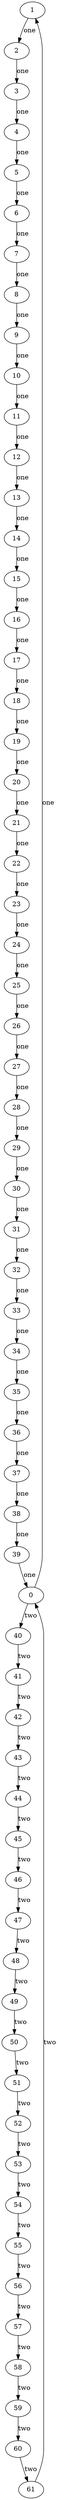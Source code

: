 digraph  {
1;
2;
3;
4;
5;
6;
7;
8;
9;
10;
11;
12;
13;
14;
15;
16;
17;
18;
19;
20;
21;
22;
23;
24;
25;
26;
27;
28;
29;
30;
31;
32;
33;
34;
35;
36;
37;
38;
39;
0;
40;
41;
42;
43;
44;
45;
46;
47;
48;
49;
50;
51;
52;
53;
54;
55;
56;
57;
58;
59;
60;
61;
1 -> 2  [key=0, label=one];
2 -> 3  [key=0, label=one];
3 -> 4  [key=0, label=one];
4 -> 5  [key=0, label=one];
5 -> 6  [key=0, label=one];
6 -> 7  [key=0, label=one];
7 -> 8  [key=0, label=one];
8 -> 9  [key=0, label=one];
9 -> 10  [key=0, label=one];
10 -> 11  [key=0, label=one];
11 -> 12  [key=0, label=one];
12 -> 13  [key=0, label=one];
13 -> 14  [key=0, label=one];
14 -> 15  [key=0, label=one];
15 -> 16  [key=0, label=one];
16 -> 17  [key=0, label=one];
17 -> 18  [key=0, label=one];
18 -> 19  [key=0, label=one];
19 -> 20  [key=0, label=one];
20 -> 21  [key=0, label=one];
21 -> 22  [key=0, label=one];
22 -> 23  [key=0, label=one];
23 -> 24  [key=0, label=one];
24 -> 25  [key=0, label=one];
25 -> 26  [key=0, label=one];
26 -> 27  [key=0, label=one];
27 -> 28  [key=0, label=one];
28 -> 29  [key=0, label=one];
29 -> 30  [key=0, label=one];
30 -> 31  [key=0, label=one];
31 -> 32  [key=0, label=one];
32 -> 33  [key=0, label=one];
33 -> 34  [key=0, label=one];
34 -> 35  [key=0, label=one];
35 -> 36  [key=0, label=one];
36 -> 37  [key=0, label=one];
37 -> 38  [key=0, label=one];
38 -> 39  [key=0, label=one];
39 -> 0  [key=0, label=one];
0 -> 1  [key=0, label=one];
0 -> 40  [key=0, label=two];
40 -> 41  [key=0, label=two];
41 -> 42  [key=0, label=two];
42 -> 43  [key=0, label=two];
43 -> 44  [key=0, label=two];
44 -> 45  [key=0, label=two];
45 -> 46  [key=0, label=two];
46 -> 47  [key=0, label=two];
47 -> 48  [key=0, label=two];
48 -> 49  [key=0, label=two];
49 -> 50  [key=0, label=two];
50 -> 51  [key=0, label=two];
51 -> 52  [key=0, label=two];
52 -> 53  [key=0, label=two];
53 -> 54  [key=0, label=two];
54 -> 55  [key=0, label=two];
55 -> 56  [key=0, label=two];
56 -> 57  [key=0, label=two];
57 -> 58  [key=0, label=two];
58 -> 59  [key=0, label=two];
59 -> 60  [key=0, label=two];
60 -> 61  [key=0, label=two];
61 -> 0  [key=0, label=two];
}
